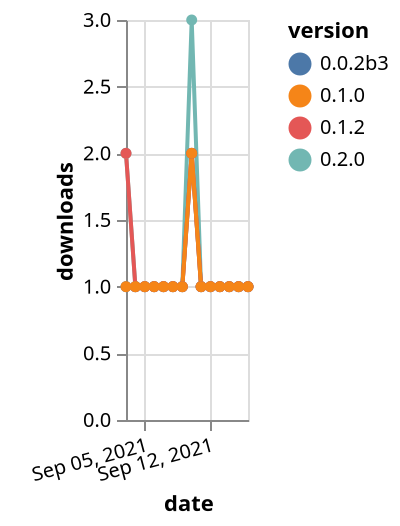 {"$schema": "https://vega.github.io/schema/vega-lite/v5.json", "description": "A simple bar chart with embedded data.", "data": {"values": [{"date": "2021-09-03", "total": 92, "delta": 2, "version": "0.2.0"}, {"date": "2021-09-04", "total": 93, "delta": 1, "version": "0.2.0"}, {"date": "2021-09-05", "total": 94, "delta": 1, "version": "0.2.0"}, {"date": "2021-09-06", "total": 95, "delta": 1, "version": "0.2.0"}, {"date": "2021-09-07", "total": 96, "delta": 1, "version": "0.2.0"}, {"date": "2021-09-08", "total": 97, "delta": 1, "version": "0.2.0"}, {"date": "2021-09-09", "total": 98, "delta": 1, "version": "0.2.0"}, {"date": "2021-09-10", "total": 101, "delta": 3, "version": "0.2.0"}, {"date": "2021-09-11", "total": 102, "delta": 1, "version": "0.2.0"}, {"date": "2021-09-12", "total": 103, "delta": 1, "version": "0.2.0"}, {"date": "2021-09-13", "total": 104, "delta": 1, "version": "0.2.0"}, {"date": "2021-09-14", "total": 105, "delta": 1, "version": "0.2.0"}, {"date": "2021-09-15", "total": 106, "delta": 1, "version": "0.2.0"}, {"date": "2021-09-16", "total": 107, "delta": 1, "version": "0.2.0"}, {"date": "2021-09-03", "total": 119, "delta": 1, "version": "0.0.2b3"}, {"date": "2021-09-04", "total": 120, "delta": 1, "version": "0.0.2b3"}, {"date": "2021-09-05", "total": 121, "delta": 1, "version": "0.0.2b3"}, {"date": "2021-09-06", "total": 122, "delta": 1, "version": "0.0.2b3"}, {"date": "2021-09-07", "total": 123, "delta": 1, "version": "0.0.2b3"}, {"date": "2021-09-08", "total": 124, "delta": 1, "version": "0.0.2b3"}, {"date": "2021-09-09", "total": 125, "delta": 1, "version": "0.0.2b3"}, {"date": "2021-09-10", "total": 127, "delta": 2, "version": "0.0.2b3"}, {"date": "2021-09-11", "total": 128, "delta": 1, "version": "0.0.2b3"}, {"date": "2021-09-12", "total": 129, "delta": 1, "version": "0.0.2b3"}, {"date": "2021-09-13", "total": 130, "delta": 1, "version": "0.0.2b3"}, {"date": "2021-09-14", "total": 131, "delta": 1, "version": "0.0.2b3"}, {"date": "2021-09-15", "total": 132, "delta": 1, "version": "0.0.2b3"}, {"date": "2021-09-16", "total": 133, "delta": 1, "version": "0.0.2b3"}, {"date": "2021-09-03", "total": 127, "delta": 2, "version": "0.1.2"}, {"date": "2021-09-04", "total": 128, "delta": 1, "version": "0.1.2"}, {"date": "2021-09-05", "total": 129, "delta": 1, "version": "0.1.2"}, {"date": "2021-09-06", "total": 130, "delta": 1, "version": "0.1.2"}, {"date": "2021-09-07", "total": 131, "delta": 1, "version": "0.1.2"}, {"date": "2021-09-08", "total": 132, "delta": 1, "version": "0.1.2"}, {"date": "2021-09-09", "total": 133, "delta": 1, "version": "0.1.2"}, {"date": "2021-09-10", "total": 135, "delta": 2, "version": "0.1.2"}, {"date": "2021-09-11", "total": 136, "delta": 1, "version": "0.1.2"}, {"date": "2021-09-12", "total": 137, "delta": 1, "version": "0.1.2"}, {"date": "2021-09-13", "total": 138, "delta": 1, "version": "0.1.2"}, {"date": "2021-09-14", "total": 139, "delta": 1, "version": "0.1.2"}, {"date": "2021-09-15", "total": 140, "delta": 1, "version": "0.1.2"}, {"date": "2021-09-16", "total": 141, "delta": 1, "version": "0.1.2"}, {"date": "2021-09-03", "total": 119, "delta": 1, "version": "0.1.0"}, {"date": "2021-09-04", "total": 120, "delta": 1, "version": "0.1.0"}, {"date": "2021-09-05", "total": 121, "delta": 1, "version": "0.1.0"}, {"date": "2021-09-06", "total": 122, "delta": 1, "version": "0.1.0"}, {"date": "2021-09-07", "total": 123, "delta": 1, "version": "0.1.0"}, {"date": "2021-09-08", "total": 124, "delta": 1, "version": "0.1.0"}, {"date": "2021-09-09", "total": 125, "delta": 1, "version": "0.1.0"}, {"date": "2021-09-10", "total": 127, "delta": 2, "version": "0.1.0"}, {"date": "2021-09-11", "total": 128, "delta": 1, "version": "0.1.0"}, {"date": "2021-09-12", "total": 129, "delta": 1, "version": "0.1.0"}, {"date": "2021-09-13", "total": 130, "delta": 1, "version": "0.1.0"}, {"date": "2021-09-14", "total": 131, "delta": 1, "version": "0.1.0"}, {"date": "2021-09-15", "total": 132, "delta": 1, "version": "0.1.0"}, {"date": "2021-09-16", "total": 133, "delta": 1, "version": "0.1.0"}]}, "width": "container", "mark": {"type": "line", "point": {"filled": true}}, "encoding": {"x": {"field": "date", "type": "temporal", "timeUnit": "yearmonthdate", "title": "date", "axis": {"labelAngle": -15}}, "y": {"field": "delta", "type": "quantitative", "title": "downloads"}, "color": {"field": "version", "type": "nominal"}, "tooltip": {"field": "delta"}}}